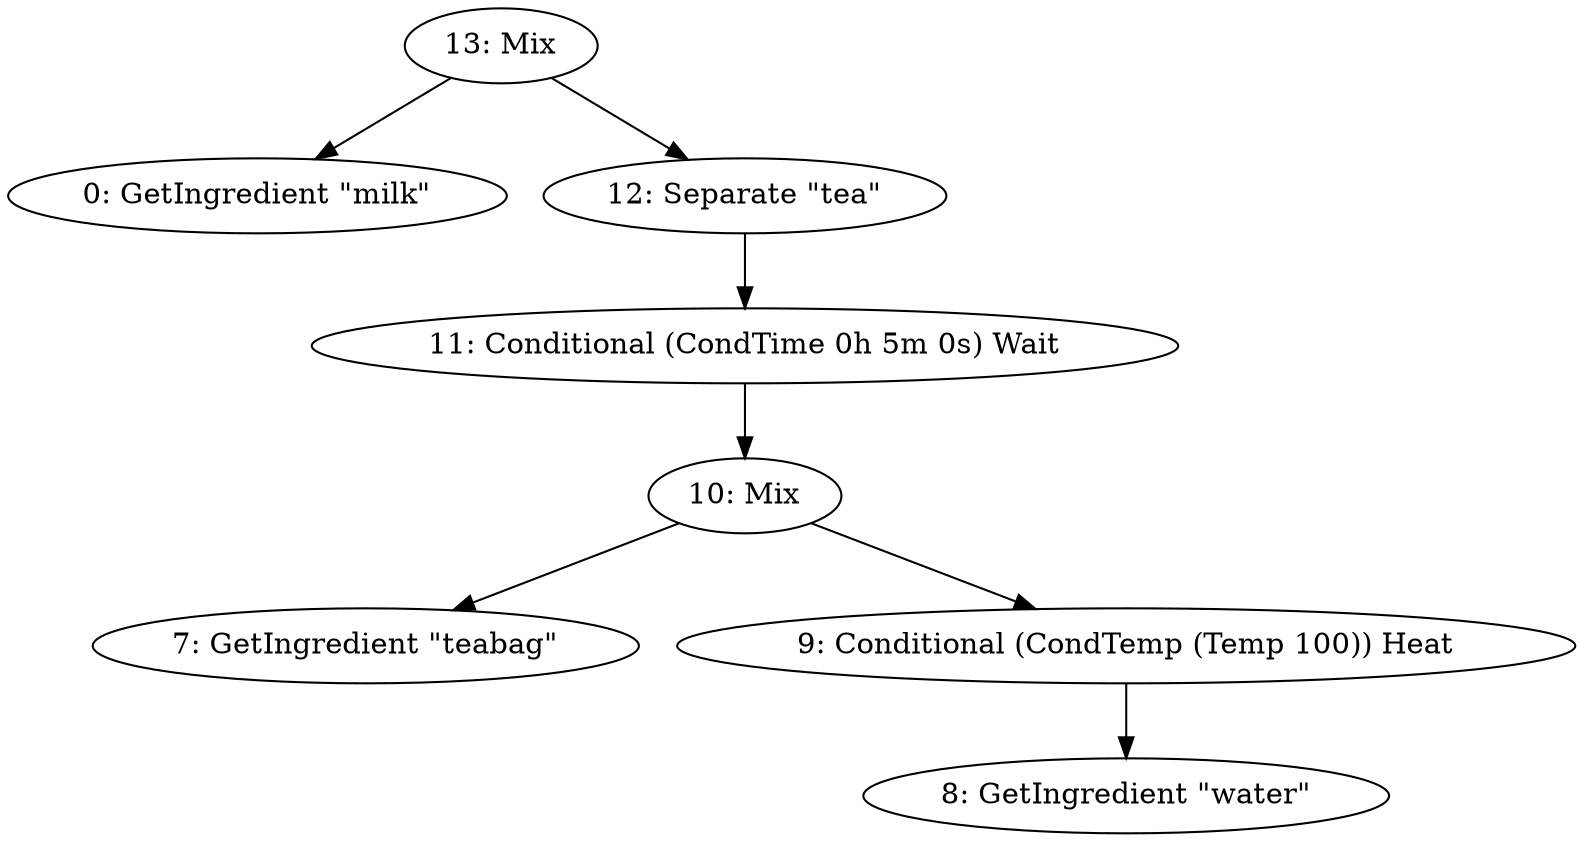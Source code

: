digraph {
    "0: GetIngredient \"milk\"";
    "7: GetIngredient \"teabag\"";
    "8: GetIngredient \"water\"";
    "9: Conditional (CondTemp (Temp 100)) Heat";
    "10: Mix";
    "11: Conditional (CondTime 0h 5m 0s) Wait";
    "12: Separate \"tea\"";
    "13: Mix";
    "9: Conditional (CondTemp (Temp 100)) Heat" -> "8: GetIngredient \"water\"";
    "10: Mix" -> "7: GetIngredient \"teabag\"";
    "10: Mix" -> "9: Conditional (CondTemp (Temp 100)) Heat";
    "11: Conditional (CondTime 0h 5m 0s) Wait" -> "10: Mix";
    "12: Separate \"tea\"" -> "11: Conditional (CondTime 0h 5m 0s) Wait";
    "13: Mix" -> "0: GetIngredient \"milk\"";
    "13: Mix" -> "12: Separate \"tea\"";
}